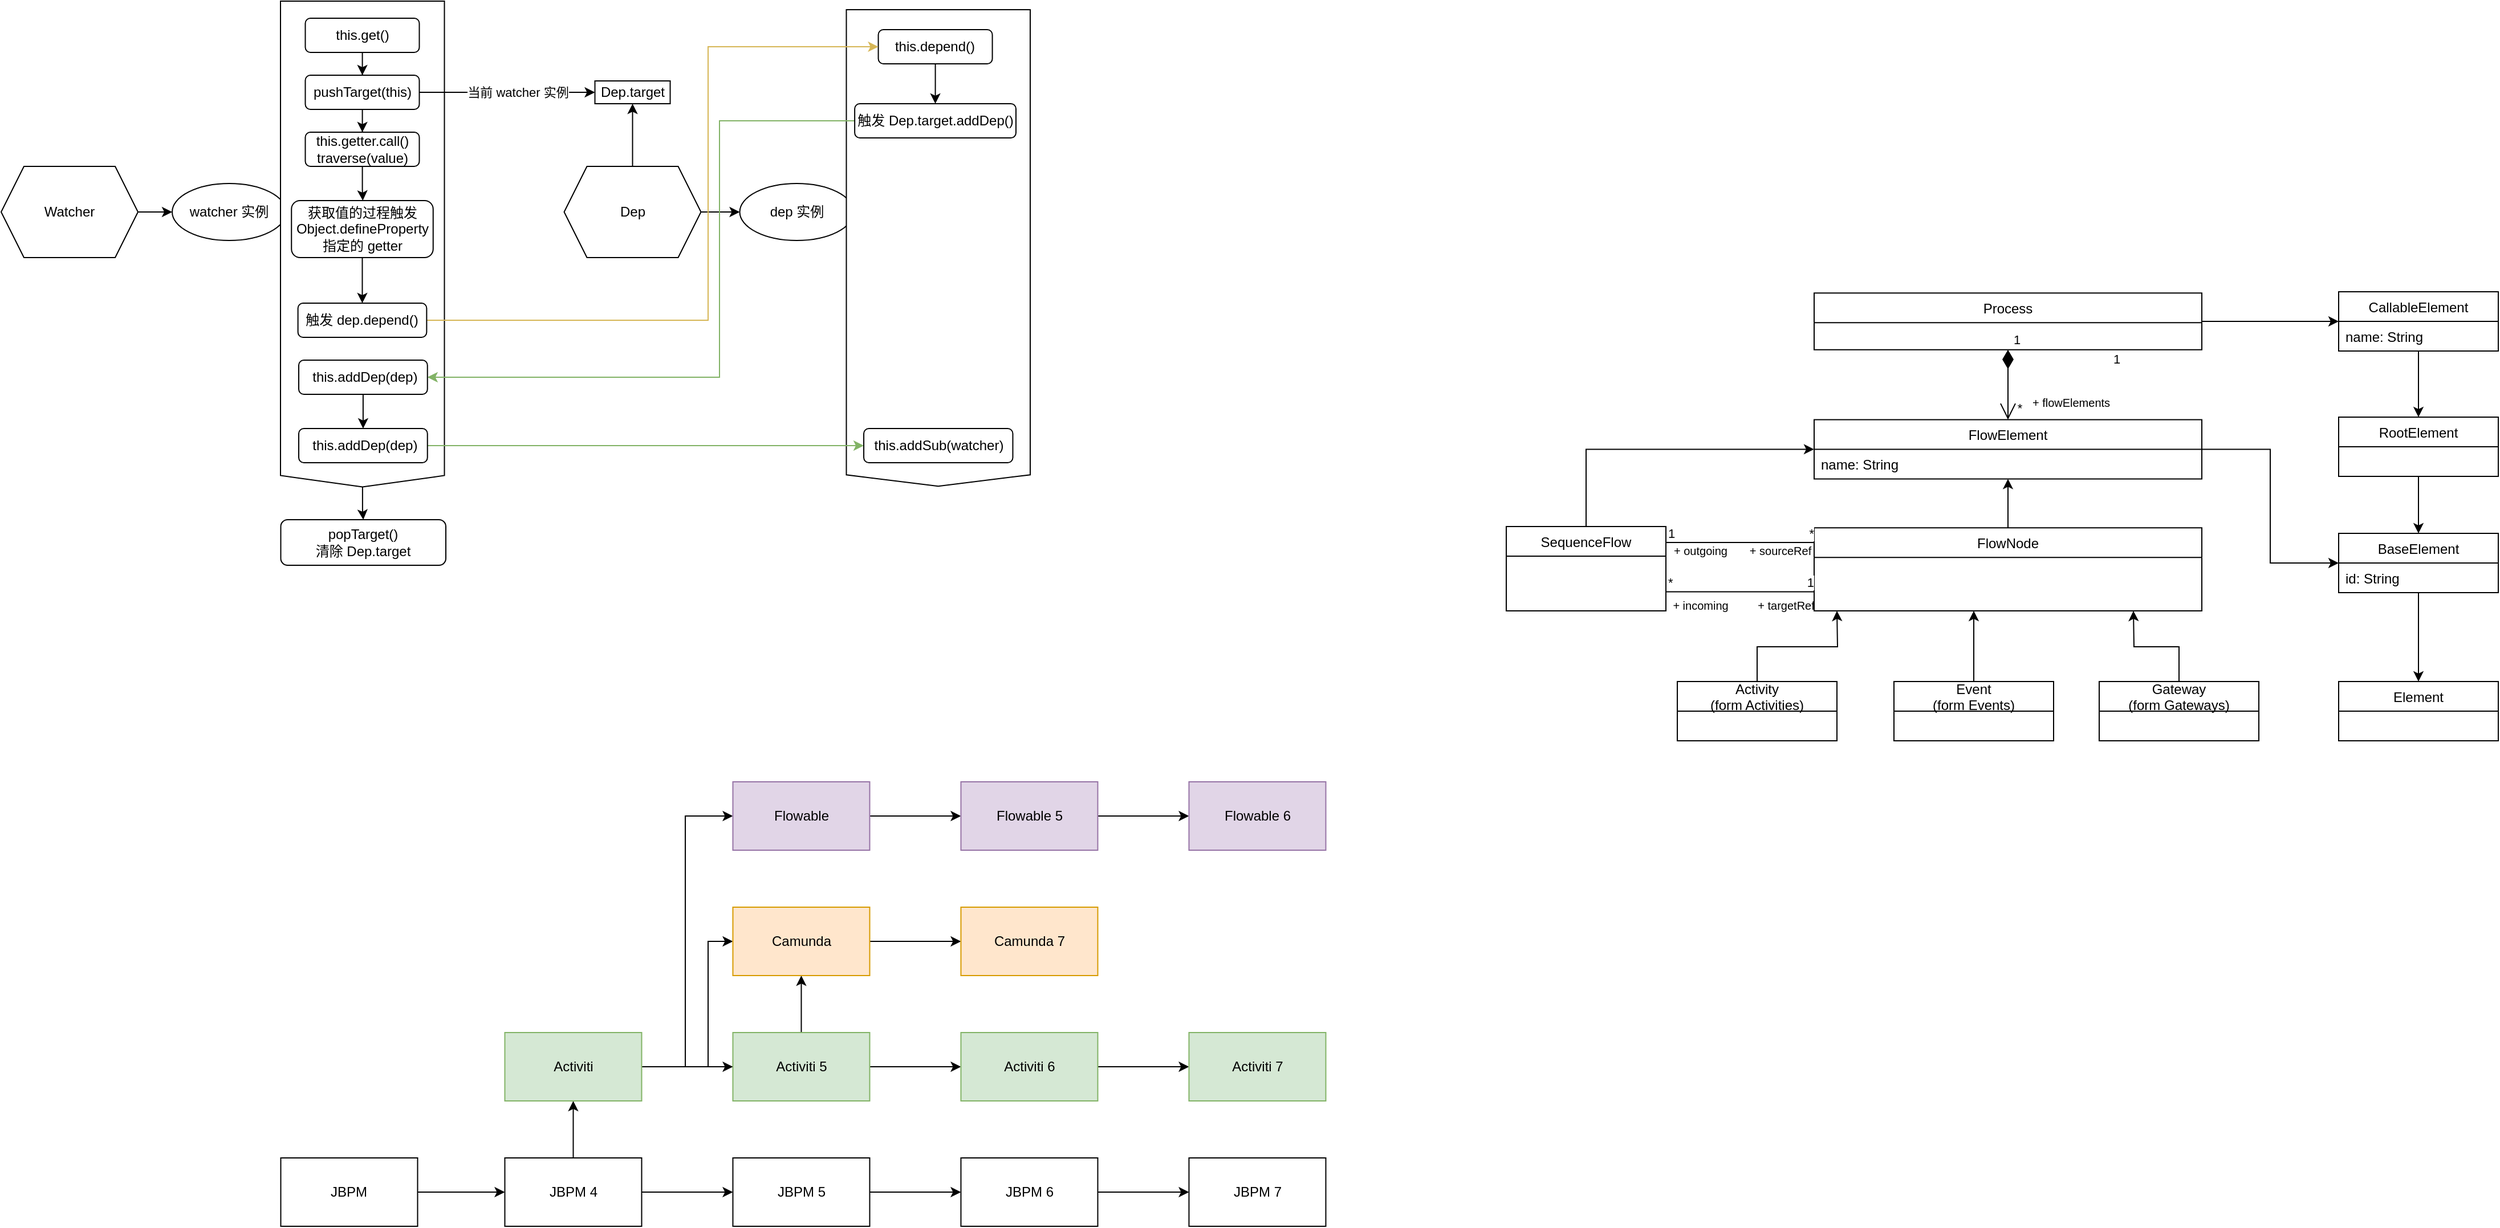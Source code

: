 <mxfile version="20.3.0" type="device"><diagram id="nkU4HvWsgm7yM7euT_I_" name="第 1 页"><mxGraphModel dx="2877" dy="1464" grid="1" gridSize="10" guides="1" tooltips="1" connect="1" arrows="1" fold="1" page="1" pageScale="1" pageWidth="827" pageHeight="1169" math="0" shadow="0"><root><mxCell id="0"/><mxCell id="1" parent="0"/><mxCell id="ViUH-D63AVinvvP4UFYI-10" style="edgeStyle=orthogonalEdgeStyle;rounded=0;orthogonalLoop=1;jettySize=auto;html=1;" parent="1" source="ViUH-D63AVinvvP4UFYI-1" target="ViUH-D63AVinvvP4UFYI-9" edge="1"><mxGeometry relative="1" as="geometry"/></mxCell><mxCell id="ViUH-D63AVinvvP4UFYI-1" value="Watcher" style="shape=hexagon;perimeter=hexagonPerimeter2;whiteSpace=wrap;html=1;fixedSize=1;" parent="1" vertex="1"><mxGeometry x="40" y="210" width="120" height="80" as="geometry"/></mxCell><mxCell id="ViUH-D63AVinvvP4UFYI-4" value="" style="edgeStyle=orthogonalEdgeStyle;rounded=0;orthogonalLoop=1;jettySize=auto;html=1;" parent="1" source="ViUH-D63AVinvvP4UFYI-2" target="ViUH-D63AVinvvP4UFYI-3" edge="1"><mxGeometry relative="1" as="geometry"/></mxCell><mxCell id="ViUH-D63AVinvvP4UFYI-6" value="" style="edgeStyle=orthogonalEdgeStyle;rounded=0;orthogonalLoop=1;jettySize=auto;html=1;" parent="1" source="ViUH-D63AVinvvP4UFYI-2" target="ViUH-D63AVinvvP4UFYI-5" edge="1"><mxGeometry relative="1" as="geometry"/></mxCell><mxCell id="ViUH-D63AVinvvP4UFYI-2" value="Dep" style="shape=hexagon;perimeter=hexagonPerimeter2;whiteSpace=wrap;html=1;fixedSize=1;" parent="1" vertex="1"><mxGeometry x="533.75" y="210" width="120" height="80" as="geometry"/></mxCell><mxCell id="ViUH-D63AVinvvP4UFYI-3" value="Dep.target" style="whiteSpace=wrap;html=1;" parent="1" vertex="1"><mxGeometry x="560.75" y="135" width="66" height="20" as="geometry"/></mxCell><mxCell id="ViUH-D63AVinvvP4UFYI-5" value="dep 实例" style="ellipse;whiteSpace=wrap;html=1;" parent="1" vertex="1"><mxGeometry x="687.75" y="225" width="100" height="50" as="geometry"/></mxCell><mxCell id="ViUH-D63AVinvvP4UFYI-9" value="watcher 实例" style="ellipse;whiteSpace=wrap;html=1;" parent="1" vertex="1"><mxGeometry x="190" y="225" width="100" height="50" as="geometry"/></mxCell><mxCell id="ViUH-D63AVinvvP4UFYI-46" style="edgeStyle=orthogonalEdgeStyle;rounded=0;orthogonalLoop=1;jettySize=auto;html=1;" parent="1" source="ViUH-D63AVinvvP4UFYI-14" target="ViUH-D63AVinvvP4UFYI-45" edge="1"><mxGeometry relative="1" as="geometry"/></mxCell><mxCell id="ViUH-D63AVinvvP4UFYI-14" value="" style="html=1;shadow=0;dashed=0;align=center;verticalAlign=middle;shape=mxgraph.arrows2.arrow;dy=0;dx=10;notch=0;rotation=90;" parent="1" vertex="1"><mxGeometry x="143.75" y="206.25" width="426.25" height="143.75" as="geometry"/></mxCell><mxCell id="ViUH-D63AVinvvP4UFYI-20" style="edgeStyle=orthogonalEdgeStyle;rounded=0;orthogonalLoop=1;jettySize=auto;html=1;" parent="1" source="ViUH-D63AVinvvP4UFYI-15" target="ViUH-D63AVinvvP4UFYI-17" edge="1"><mxGeometry relative="1" as="geometry"/></mxCell><mxCell id="ViUH-D63AVinvvP4UFYI-15" value="this.get()" style="rounded=1;whiteSpace=wrap;html=1;" parent="1" vertex="1"><mxGeometry x="306.75" y="80" width="100" height="30" as="geometry"/></mxCell><mxCell id="ViUH-D63AVinvvP4UFYI-18" style="edgeStyle=orthogonalEdgeStyle;rounded=0;orthogonalLoop=1;jettySize=auto;html=1;entryX=0;entryY=0.5;entryDx=0;entryDy=0;" parent="1" source="ViUH-D63AVinvvP4UFYI-17" target="ViUH-D63AVinvvP4UFYI-3" edge="1"><mxGeometry relative="1" as="geometry"/></mxCell><mxCell id="ViUH-D63AVinvvP4UFYI-19" value="当前 watcher 实例" style="edgeLabel;html=1;align=center;verticalAlign=middle;resizable=0;points=[];" parent="ViUH-D63AVinvvP4UFYI-18" vertex="1" connectable="0"><mxGeometry x="-0.123" y="1" relative="1" as="geometry"><mxPoint x="18" y="1" as="offset"/></mxGeometry></mxCell><mxCell id="ViUH-D63AVinvvP4UFYI-23" style="edgeStyle=orthogonalEdgeStyle;rounded=0;orthogonalLoop=1;jettySize=auto;html=1;" parent="1" source="ViUH-D63AVinvvP4UFYI-17" target="ViUH-D63AVinvvP4UFYI-22" edge="1"><mxGeometry relative="1" as="geometry"/></mxCell><mxCell id="ViUH-D63AVinvvP4UFYI-17" value="pushTarget(this)" style="rounded=1;whiteSpace=wrap;html=1;" parent="1" vertex="1"><mxGeometry x="306.75" y="130" width="100" height="30" as="geometry"/></mxCell><mxCell id="ViUH-D63AVinvvP4UFYI-27" style="edgeStyle=orthogonalEdgeStyle;rounded=0;orthogonalLoop=1;jettySize=auto;html=1;" parent="1" source="ViUH-D63AVinvvP4UFYI-22" edge="1"><mxGeometry relative="1" as="geometry"><mxPoint x="357.167" y="240" as="targetPoint"/></mxGeometry></mxCell><mxCell id="ViUH-D63AVinvvP4UFYI-22" value="this.getter.call()&lt;br&gt;traverse(value)" style="rounded=1;whiteSpace=wrap;html=1;" parent="1" vertex="1"><mxGeometry x="306.75" y="180" width="100" height="30" as="geometry"/></mxCell><mxCell id="ViUH-D63AVinvvP4UFYI-32" style="edgeStyle=orthogonalEdgeStyle;rounded=0;orthogonalLoop=1;jettySize=auto;html=1;" parent="1" source="ViUH-D63AVinvvP4UFYI-24" target="ViUH-D63AVinvvP4UFYI-28" edge="1"><mxGeometry relative="1" as="geometry"/></mxCell><mxCell id="ViUH-D63AVinvvP4UFYI-24" value="获取值的过程触发&lt;br&gt;Object.defineProperty&lt;br&gt;指定的 getter" style="rounded=1;whiteSpace=wrap;html=1;" parent="1" vertex="1"><mxGeometry x="294.62" y="240" width="124.25" height="50" as="geometry"/></mxCell><mxCell id="ViUH-D63AVinvvP4UFYI-25" value="&lt;span style=&quot;color: rgba(0, 0, 0, 0); font-family: monospace; font-size: 0px; text-align: start; background-color: rgb(248, 249, 250);&quot;&gt;%3CmxGraphModel%3E%3Croot%3E%3CmxCell%20id%3D%220%22%2F%3E%3CmxCell%20id%3D%221%22%20parent%3D%220%22%2F%3E%3CmxCell%20id%3D%222%22%20value%3D%22this.get()%22%20style%3D%22rounded%3D1%3BwhiteSpace%3Dwrap%3Bhtml%3D1%3B%22%20vertex%3D%221%22%20parent%3D%221%22%3E%3CmxGeometry%20x%3D%22298.75%22%20y%3D%2280%22%20width%3D%22100%22%20height%3D%2230%22%20as%3D%22geometry%22%2F%3E%3C%2FmxCell%3E%3C%2Froot%3E%3C%2FmxGraphModel%3E&lt;/span&gt;" style="html=1;shadow=0;dashed=0;align=center;verticalAlign=middle;shape=mxgraph.arrows2.arrow;dy=0;dx=10;notch=0;rotation=90;" parent="1" vertex="1"><mxGeometry x="652.82" y="200.94" width="418.12" height="161.25" as="geometry"/></mxCell><mxCell id="ViUH-D63AVinvvP4UFYI-37" style="edgeStyle=orthogonalEdgeStyle;rounded=0;orthogonalLoop=1;jettySize=auto;html=1;entryX=0.5;entryY=0;entryDx=0;entryDy=0;" parent="1" source="ViUH-D63AVinvvP4UFYI-26" target="ViUH-D63AVinvvP4UFYI-36" edge="1"><mxGeometry relative="1" as="geometry"/></mxCell><mxCell id="ViUH-D63AVinvvP4UFYI-26" value="this.depend()" style="rounded=1;whiteSpace=wrap;html=1;" parent="1" vertex="1"><mxGeometry x="809.29" y="90" width="100" height="30" as="geometry"/></mxCell><mxCell id="ViUH-D63AVinvvP4UFYI-33" style="edgeStyle=orthogonalEdgeStyle;rounded=0;orthogonalLoop=1;jettySize=auto;html=1;entryX=0;entryY=0.5;entryDx=0;entryDy=0;fillColor=#fff2cc;strokeColor=#d6b656;" parent="1" source="ViUH-D63AVinvvP4UFYI-28" target="ViUH-D63AVinvvP4UFYI-26" edge="1"><mxGeometry relative="1" as="geometry"><Array as="points"><mxPoint x="660" y="345"/><mxPoint x="660" y="105"/></Array></mxGeometry></mxCell><mxCell id="ViUH-D63AVinvvP4UFYI-28" value="触发 dep.depend()" style="rounded=1;whiteSpace=wrap;html=1;" parent="1" vertex="1"><mxGeometry x="300.31" y="330" width="112.87" height="30" as="geometry"/></mxCell><mxCell id="ViUH-D63AVinvvP4UFYI-39" style="edgeStyle=orthogonalEdgeStyle;rounded=0;orthogonalLoop=1;jettySize=auto;html=1;entryX=1;entryY=0.5;entryDx=0;entryDy=0;fillColor=#d5e8d4;strokeColor=#82b366;" parent="1" source="ViUH-D63AVinvvP4UFYI-36" target="ViUH-D63AVinvvP4UFYI-38" edge="1"><mxGeometry relative="1" as="geometry"><Array as="points"><mxPoint x="670" y="170"/><mxPoint x="670" y="395"/></Array></mxGeometry></mxCell><mxCell id="ViUH-D63AVinvvP4UFYI-36" value="触发 Dep.target.addDep()" style="rounded=1;whiteSpace=wrap;html=1;" parent="1" vertex="1"><mxGeometry x="788.57" y="155" width="141.43" height="30" as="geometry"/></mxCell><mxCell id="ViUH-D63AVinvvP4UFYI-41" style="edgeStyle=orthogonalEdgeStyle;rounded=0;orthogonalLoop=1;jettySize=auto;html=1;" parent="1" source="ViUH-D63AVinvvP4UFYI-38" target="ViUH-D63AVinvvP4UFYI-40" edge="1"><mxGeometry relative="1" as="geometry"/></mxCell><mxCell id="ViUH-D63AVinvvP4UFYI-38" value="&amp;nbsp;this.addDep(dep)" style="rounded=1;whiteSpace=wrap;html=1;" parent="1" vertex="1"><mxGeometry x="301" y="380" width="112.87" height="30" as="geometry"/></mxCell><mxCell id="ViUH-D63AVinvvP4UFYI-44" style="edgeStyle=orthogonalEdgeStyle;rounded=0;orthogonalLoop=1;jettySize=auto;html=1;entryX=0;entryY=0.5;entryDx=0;entryDy=0;fillColor=#d5e8d4;strokeColor=#82b366;" parent="1" source="ViUH-D63AVinvvP4UFYI-40" target="ViUH-D63AVinvvP4UFYI-42" edge="1"><mxGeometry relative="1" as="geometry"/></mxCell><mxCell id="ViUH-D63AVinvvP4UFYI-40" value="&amp;nbsp;this.addDep(dep)" style="rounded=1;whiteSpace=wrap;html=1;" parent="1" vertex="1"><mxGeometry x="301" y="440" width="112.87" height="30" as="geometry"/></mxCell><mxCell id="ViUH-D63AVinvvP4UFYI-42" value="this.addSub(watcher)" style="rounded=1;whiteSpace=wrap;html=1;" parent="1" vertex="1"><mxGeometry x="796.53" y="440" width="130.71" height="30" as="geometry"/></mxCell><mxCell id="ViUH-D63AVinvvP4UFYI-45" value="popTarget() &lt;br&gt;清除 Dep.target" style="rounded=1;whiteSpace=wrap;html=1;" parent="1" vertex="1"><mxGeometry x="285.24" y="520" width="144.76" height="40" as="geometry"/></mxCell><mxCell id="TdgZtqIqJup7-v_Zarav-27" style="edgeStyle=orthogonalEdgeStyle;rounded=0;orthogonalLoop=1;jettySize=auto;html=1;" parent="1" source="TdgZtqIqJup7-v_Zarav-1" target="TdgZtqIqJup7-v_Zarav-9" edge="1"><mxGeometry relative="1" as="geometry"/></mxCell><mxCell id="TdgZtqIqJup7-v_Zarav-1" value="Process" style="swimlane;fontStyle=0;childLayout=stackLayout;horizontal=1;startSize=26;fillColor=none;horizontalStack=0;resizeParent=1;resizeParentMax=0;resizeLast=0;collapsible=1;marginBottom=0;" parent="1" vertex="1"><mxGeometry x="1630" y="321.1" width="340" height="49.81" as="geometry"/></mxCell><mxCell id="TdgZtqIqJup7-v_Zarav-25" style="edgeStyle=orthogonalEdgeStyle;rounded=0;orthogonalLoop=1;jettySize=auto;html=1;" parent="1" source="TdgZtqIqJup7-v_Zarav-9" target="TdgZtqIqJup7-v_Zarav-13" edge="1"><mxGeometry relative="1" as="geometry"/></mxCell><mxCell id="TdgZtqIqJup7-v_Zarav-9" value="CallableElement" style="swimlane;fontStyle=0;childLayout=stackLayout;horizontal=1;startSize=26;fillColor=none;horizontalStack=0;resizeParent=1;resizeParentMax=0;resizeLast=0;collapsible=1;marginBottom=0;" parent="1" vertex="1"><mxGeometry x="2090" y="320" width="140" height="52" as="geometry"/></mxCell><mxCell id="TdgZtqIqJup7-v_Zarav-10" value="name: String" style="text;strokeColor=none;fillColor=none;align=left;verticalAlign=top;spacingLeft=4;spacingRight=4;overflow=hidden;rotatable=0;points=[[0,0.5],[1,0.5]];portConstraint=eastwest;" parent="TdgZtqIqJup7-v_Zarav-9" vertex="1"><mxGeometry y="26" width="140" height="26" as="geometry"/></mxCell><mxCell id="TdgZtqIqJup7-v_Zarav-24" style="edgeStyle=orthogonalEdgeStyle;rounded=0;orthogonalLoop=1;jettySize=auto;html=1;" parent="1" source="TdgZtqIqJup7-v_Zarav-13" target="TdgZtqIqJup7-v_Zarav-15" edge="1"><mxGeometry relative="1" as="geometry"/></mxCell><mxCell id="TdgZtqIqJup7-v_Zarav-13" value="RootElement" style="swimlane;fontStyle=0;childLayout=stackLayout;horizontal=1;startSize=26;fillColor=none;horizontalStack=0;resizeParent=1;resizeParentMax=0;resizeLast=0;collapsible=1;marginBottom=0;" parent="1" vertex="1"><mxGeometry x="2090" y="430" width="140" height="52" as="geometry"/></mxCell><mxCell id="TdgZtqIqJup7-v_Zarav-75" style="edgeStyle=orthogonalEdgeStyle;rounded=0;orthogonalLoop=1;jettySize=auto;html=1;fontSize=10;" parent="1" source="TdgZtqIqJup7-v_Zarav-15" target="TdgZtqIqJup7-v_Zarav-73" edge="1"><mxGeometry relative="1" as="geometry"/></mxCell><mxCell id="TdgZtqIqJup7-v_Zarav-15" value="BaseElement" style="swimlane;fontStyle=0;childLayout=stackLayout;horizontal=1;startSize=26;fillColor=none;horizontalStack=0;resizeParent=1;resizeParentMax=0;resizeLast=0;collapsible=1;marginBottom=0;" parent="1" vertex="1"><mxGeometry x="2090" y="532" width="140" height="52" as="geometry"/></mxCell><mxCell id="TdgZtqIqJup7-v_Zarav-16" value="id: String" style="text;strokeColor=none;fillColor=none;align=left;verticalAlign=top;spacingLeft=4;spacingRight=4;overflow=hidden;rotatable=0;points=[[0,0.5],[1,0.5]];portConstraint=eastwest;" parent="TdgZtqIqJup7-v_Zarav-15" vertex="1"><mxGeometry y="26" width="140" height="26" as="geometry"/></mxCell><mxCell id="TdgZtqIqJup7-v_Zarav-45" style="edgeStyle=orthogonalEdgeStyle;rounded=0;orthogonalLoop=1;jettySize=auto;html=1;entryX=0;entryY=0.5;entryDx=0;entryDy=0;" parent="1" source="TdgZtqIqJup7-v_Zarav-28" target="TdgZtqIqJup7-v_Zarav-15" edge="1"><mxGeometry relative="1" as="geometry"/></mxCell><mxCell id="TdgZtqIqJup7-v_Zarav-28" value="FlowElement" style="swimlane;fontStyle=0;childLayout=stackLayout;horizontal=1;startSize=26;fillColor=none;horizontalStack=0;resizeParent=1;resizeParentMax=0;resizeLast=0;collapsible=1;marginBottom=0;" parent="1" vertex="1"><mxGeometry x="1630" y="432.19" width="340" height="52" as="geometry"/></mxCell><mxCell id="TdgZtqIqJup7-v_Zarav-38" value="name: String" style="text;strokeColor=none;fillColor=none;align=left;verticalAlign=top;spacingLeft=4;spacingRight=4;overflow=hidden;rotatable=0;points=[[0,0.5],[1,0.5]];portConstraint=eastwest;" parent="TdgZtqIqJup7-v_Zarav-28" vertex="1"><mxGeometry y="26" width="340" height="26" as="geometry"/></mxCell><mxCell id="TdgZtqIqJup7-v_Zarav-39" style="edgeStyle=orthogonalEdgeStyle;rounded=0;orthogonalLoop=1;jettySize=auto;html=1;" parent="1" source="TdgZtqIqJup7-v_Zarav-29" edge="1"><mxGeometry relative="1" as="geometry"><mxPoint x="1770" y="600" as="targetPoint"/></mxGeometry></mxCell><mxCell id="TdgZtqIqJup7-v_Zarav-29" value="Event&#10;(form Events)" style="swimlane;fontStyle=0;childLayout=stackLayout;horizontal=1;startSize=26;fillColor=none;horizontalStack=0;resizeParent=1;resizeParentMax=0;resizeLast=0;collapsible=1;marginBottom=0;" parent="1" vertex="1"><mxGeometry x="1700" y="662" width="140" height="52" as="geometry"/></mxCell><mxCell id="TdgZtqIqJup7-v_Zarav-41" style="edgeStyle=orthogonalEdgeStyle;rounded=0;orthogonalLoop=1;jettySize=auto;html=1;" parent="1" source="TdgZtqIqJup7-v_Zarav-31" edge="1"><mxGeometry relative="1" as="geometry"><mxPoint x="1910" y="600" as="targetPoint"/></mxGeometry></mxCell><mxCell id="TdgZtqIqJup7-v_Zarav-31" value="Gateway&#10;(form Gateways)" style="swimlane;fontStyle=0;childLayout=stackLayout;horizontal=1;startSize=26;fillColor=none;horizontalStack=0;resizeParent=1;resizeParentMax=0;resizeLast=0;collapsible=1;marginBottom=0;" parent="1" vertex="1"><mxGeometry x="1880" y="662" width="140" height="52" as="geometry"/></mxCell><mxCell id="TdgZtqIqJup7-v_Zarav-40" style="edgeStyle=orthogonalEdgeStyle;rounded=0;orthogonalLoop=1;jettySize=auto;html=1;" parent="1" source="TdgZtqIqJup7-v_Zarav-33" edge="1"><mxGeometry relative="1" as="geometry"><mxPoint x="1650" y="600" as="targetPoint"/></mxGeometry></mxCell><mxCell id="TdgZtqIqJup7-v_Zarav-33" value="Activity&#10;(form Activities)" style="swimlane;fontStyle=0;childLayout=stackLayout;horizontal=1;startSize=26;fillColor=none;horizontalStack=0;resizeParent=1;resizeParentMax=0;resizeLast=0;collapsible=1;marginBottom=0;" parent="1" vertex="1"><mxGeometry x="1510" y="662" width="140" height="52" as="geometry"/></mxCell><mxCell id="TdgZtqIqJup7-v_Zarav-44" style="edgeStyle=orthogonalEdgeStyle;rounded=0;orthogonalLoop=1;jettySize=auto;html=1;" parent="1" source="TdgZtqIqJup7-v_Zarav-35" target="TdgZtqIqJup7-v_Zarav-28" edge="1"><mxGeometry relative="1" as="geometry"/></mxCell><mxCell id="TdgZtqIqJup7-v_Zarav-35" value="FlowNode" style="swimlane;fontStyle=0;childLayout=stackLayout;horizontal=1;startSize=26;fillColor=none;horizontalStack=0;resizeParent=1;resizeParentMax=0;resizeLast=0;collapsible=1;marginBottom=0;" parent="1" vertex="1"><mxGeometry x="1630" y="527.09" width="340" height="72.91" as="geometry"/></mxCell><mxCell id="TdgZtqIqJup7-v_Zarav-42" style="edgeStyle=orthogonalEdgeStyle;rounded=0;orthogonalLoop=1;jettySize=auto;html=1;entryX=0;entryY=0.5;entryDx=0;entryDy=0;exitX=0.5;exitY=0;exitDx=0;exitDy=0;" parent="1" source="TdgZtqIqJup7-v_Zarav-36" target="TdgZtqIqJup7-v_Zarav-28" edge="1"><mxGeometry relative="1" as="geometry"/></mxCell><mxCell id="TdgZtqIqJup7-v_Zarav-36" value="SequenceFlow" style="swimlane;fontStyle=0;childLayout=stackLayout;horizontal=1;startSize=26;fillColor=none;horizontalStack=0;resizeParent=1;resizeParentMax=0;resizeLast=0;collapsible=1;marginBottom=0;" parent="1" vertex="1"><mxGeometry x="1360" y="525.99" width="140" height="74.01" as="geometry"/></mxCell><mxCell id="TdgZtqIqJup7-v_Zarav-56" value="" style="endArrow=none;html=1;edgeStyle=orthogonalEdgeStyle;rounded=0;" parent="TdgZtqIqJup7-v_Zarav-36" edge="1"><mxGeometry relative="1" as="geometry"><mxPoint x="140" y="14.01" as="sourcePoint"/><mxPoint x="270" y="14.01" as="targetPoint"/></mxGeometry></mxCell><mxCell id="TdgZtqIqJup7-v_Zarav-57" value="1" style="edgeLabel;resizable=0;html=1;align=left;verticalAlign=bottom;" parent="TdgZtqIqJup7-v_Zarav-56" connectable="0" vertex="1"><mxGeometry x="-1" relative="1" as="geometry"/></mxCell><mxCell id="TdgZtqIqJup7-v_Zarav-58" value="*" style="edgeLabel;resizable=0;html=1;align=right;verticalAlign=bottom;" parent="TdgZtqIqJup7-v_Zarav-56" connectable="0" vertex="1"><mxGeometry x="1" relative="1" as="geometry"/></mxCell><mxCell id="TdgZtqIqJup7-v_Zarav-46" value="1" style="endArrow=open;html=1;endSize=12;startArrow=diamondThin;startSize=14;startFill=1;edgeStyle=orthogonalEdgeStyle;align=left;verticalAlign=bottom;rounded=0;exitX=0.5;exitY=1;exitDx=0;exitDy=0;entryX=0.5;entryY=0;entryDx=0;entryDy=0;" parent="1" source="TdgZtqIqJup7-v_Zarav-1" target="TdgZtqIqJup7-v_Zarav-28" edge="1"><mxGeometry x="-1" y="3" relative="1" as="geometry"><mxPoint x="1790" y="212" as="sourcePoint"/><mxPoint x="1950" y="212" as="targetPoint"/></mxGeometry></mxCell><mxCell id="TdgZtqIqJup7-v_Zarav-47" value="*" style="edgeLabel;html=1;align=center;verticalAlign=middle;resizable=0;points=[];" parent="TdgZtqIqJup7-v_Zarav-46" vertex="1" connectable="0"><mxGeometry x="0.628" y="4" relative="1" as="geometry"><mxPoint x="6" y="1" as="offset"/></mxGeometry></mxCell><mxCell id="TdgZtqIqJup7-v_Zarav-48" value="1" style="edgeLabel;html=1;align=center;verticalAlign=middle;resizable=0;points=[];" parent="TdgZtqIqJup7-v_Zarav-46" vertex="1" connectable="0"><mxGeometry x="-0.634" y="3" relative="1" as="geometry"><mxPoint x="92" y="-3" as="offset"/></mxGeometry></mxCell><mxCell id="TdgZtqIqJup7-v_Zarav-49" value="&lt;font style=&quot;font-size: 10px;&quot;&gt;+ flowElements&lt;/font&gt;" style="text;html=1;align=center;verticalAlign=middle;resizable=0;points=[];autosize=1;strokeColor=none;fillColor=none;" parent="1" vertex="1"><mxGeometry x="1810" y="402.19" width="90" height="30" as="geometry"/></mxCell><mxCell id="TdgZtqIqJup7-v_Zarav-62" value="" style="endArrow=none;html=1;edgeStyle=orthogonalEdgeStyle;rounded=0;" parent="1" edge="1"><mxGeometry relative="1" as="geometry"><mxPoint x="1500" y="583.31" as="sourcePoint"/><mxPoint x="1630" y="583.31" as="targetPoint"/></mxGeometry></mxCell><mxCell id="TdgZtqIqJup7-v_Zarav-63" value="*" style="edgeLabel;resizable=0;html=1;align=left;verticalAlign=bottom;" parent="TdgZtqIqJup7-v_Zarav-62" connectable="0" vertex="1"><mxGeometry x="-1" relative="1" as="geometry"/></mxCell><mxCell id="TdgZtqIqJup7-v_Zarav-64" value="1" style="edgeLabel;resizable=0;html=1;align=right;verticalAlign=bottom;" parent="TdgZtqIqJup7-v_Zarav-62" connectable="0" vertex="1"><mxGeometry x="1" relative="1" as="geometry"/></mxCell><mxCell id="TdgZtqIqJup7-v_Zarav-67" value="&lt;font style=&quot;font-size: 10px;&quot;&gt;+ sourceRef&lt;/font&gt;" style="text;html=1;align=center;verticalAlign=middle;resizable=0;points=[];autosize=1;strokeColor=none;fillColor=none;" parent="1" vertex="1"><mxGeometry x="1560" y="532" width="80" height="30" as="geometry"/></mxCell><mxCell id="TdgZtqIqJup7-v_Zarav-68" value="&lt;font style=&quot;font-size: 10px;&quot;&gt;+ targetRef&lt;/font&gt;" style="text;html=1;align=center;verticalAlign=middle;resizable=0;points=[];autosize=1;strokeColor=none;fillColor=none;" parent="1" vertex="1"><mxGeometry x="1570" y="580" width="70" height="30" as="geometry"/></mxCell><mxCell id="TdgZtqIqJup7-v_Zarav-70" value="&lt;font style=&quot;font-size: 10px;&quot;&gt;+ outgoing&lt;/font&gt;" style="text;html=1;align=center;verticalAlign=middle;resizable=0;points=[];autosize=1;strokeColor=none;fillColor=none;" parent="1" vertex="1"><mxGeometry x="1495" y="532" width="70" height="30" as="geometry"/></mxCell><mxCell id="TdgZtqIqJup7-v_Zarav-71" value="&lt;font style=&quot;font-size: 10px;&quot;&gt;+ incoming&lt;/font&gt;" style="text;html=1;align=center;verticalAlign=middle;resizable=0;points=[];autosize=1;strokeColor=none;fillColor=none;" parent="1" vertex="1"><mxGeometry x="1495" y="580" width="70" height="30" as="geometry"/></mxCell><mxCell id="TdgZtqIqJup7-v_Zarav-73" value="Element" style="swimlane;fontStyle=0;childLayout=stackLayout;horizontal=1;startSize=26;fillColor=none;horizontalStack=0;resizeParent=1;resizeParentMax=0;resizeLast=0;collapsible=1;marginBottom=0;" parent="1" vertex="1"><mxGeometry x="2090" y="662" width="140" height="52" as="geometry"/></mxCell><mxCell id="eJ7M7AbGdeO5-f7H37YB-3" value="" style="edgeStyle=orthogonalEdgeStyle;rounded=0;orthogonalLoop=1;jettySize=auto;html=1;" parent="1" source="eJ7M7AbGdeO5-f7H37YB-1" target="eJ7M7AbGdeO5-f7H37YB-2" edge="1"><mxGeometry relative="1" as="geometry"/></mxCell><mxCell id="eJ7M7AbGdeO5-f7H37YB-11" value="" style="edgeStyle=orthogonalEdgeStyle;rounded=0;orthogonalLoop=1;jettySize=auto;html=1;" parent="1" source="eJ7M7AbGdeO5-f7H37YB-1" target="eJ7M7AbGdeO5-f7H37YB-10" edge="1"><mxGeometry relative="1" as="geometry"/></mxCell><mxCell id="eJ7M7AbGdeO5-f7H37YB-1" value="JBPM 4" style="rounded=0;whiteSpace=wrap;html=1;" parent="1" vertex="1"><mxGeometry x="481.74" y="1080" width="120" height="60" as="geometry"/></mxCell><mxCell id="eJ7M7AbGdeO5-f7H37YB-5" value="" style="edgeStyle=orthogonalEdgeStyle;rounded=0;orthogonalLoop=1;jettySize=auto;html=1;" parent="1" source="eJ7M7AbGdeO5-f7H37YB-2" target="eJ7M7AbGdeO5-f7H37YB-4" edge="1"><mxGeometry relative="1" as="geometry"/></mxCell><mxCell id="eJ7M7AbGdeO5-f7H37YB-2" value="JBPM 5" style="rounded=0;whiteSpace=wrap;html=1;" parent="1" vertex="1"><mxGeometry x="681.74" y="1080" width="120" height="60" as="geometry"/></mxCell><mxCell id="eJ7M7AbGdeO5-f7H37YB-7" value="" style="edgeStyle=orthogonalEdgeStyle;rounded=0;orthogonalLoop=1;jettySize=auto;html=1;" parent="1" source="eJ7M7AbGdeO5-f7H37YB-4" target="eJ7M7AbGdeO5-f7H37YB-6" edge="1"><mxGeometry relative="1" as="geometry"/></mxCell><mxCell id="eJ7M7AbGdeO5-f7H37YB-4" value="JBPM 6" style="rounded=0;whiteSpace=wrap;html=1;" parent="1" vertex="1"><mxGeometry x="881.74" y="1080" width="120" height="60" as="geometry"/></mxCell><mxCell id="eJ7M7AbGdeO5-f7H37YB-6" value="JBPM 7" style="rounded=0;whiteSpace=wrap;html=1;" parent="1" vertex="1"><mxGeometry x="1081.74" y="1080" width="120" height="60" as="geometry"/></mxCell><mxCell id="eJ7M7AbGdeO5-f7H37YB-9" style="edgeStyle=orthogonalEdgeStyle;rounded=0;orthogonalLoop=1;jettySize=auto;html=1;" parent="1" source="eJ7M7AbGdeO5-f7H37YB-8" target="eJ7M7AbGdeO5-f7H37YB-1" edge="1"><mxGeometry relative="1" as="geometry"/></mxCell><mxCell id="eJ7M7AbGdeO5-f7H37YB-8" value="JBPM" style="rounded=0;whiteSpace=wrap;html=1;" parent="1" vertex="1"><mxGeometry x="285.24" y="1080" width="120" height="60" as="geometry"/></mxCell><mxCell id="eJ7M7AbGdeO5-f7H37YB-13" value="" style="edgeStyle=orthogonalEdgeStyle;rounded=0;orthogonalLoop=1;jettySize=auto;html=1;" parent="1" source="eJ7M7AbGdeO5-f7H37YB-10" target="eJ7M7AbGdeO5-f7H37YB-12" edge="1"><mxGeometry relative="1" as="geometry"/></mxCell><mxCell id="eJ7M7AbGdeO5-f7H37YB-10" value="Activiti" style="rounded=0;whiteSpace=wrap;html=1;fillColor=#d5e8d4;strokeColor=#82b366;" parent="1" vertex="1"><mxGeometry x="481.74" y="970" width="120" height="60" as="geometry"/></mxCell><mxCell id="eJ7M7AbGdeO5-f7H37YB-15" value="" style="edgeStyle=orthogonalEdgeStyle;rounded=0;orthogonalLoop=1;jettySize=auto;html=1;" parent="1" source="eJ7M7AbGdeO5-f7H37YB-12" target="eJ7M7AbGdeO5-f7H37YB-14" edge="1"><mxGeometry relative="1" as="geometry"/></mxCell><mxCell id="eJ7M7AbGdeO5-f7H37YB-22" style="edgeStyle=orthogonalEdgeStyle;rounded=0;orthogonalLoop=1;jettySize=auto;html=1;" parent="1" source="eJ7M7AbGdeO5-f7H37YB-12" target="eJ7M7AbGdeO5-f7H37YB-18" edge="1"><mxGeometry relative="1" as="geometry"/></mxCell><mxCell id="eJ7M7AbGdeO5-f7H37YB-23" value="" style="edgeStyle=orthogonalEdgeStyle;rounded=0;orthogonalLoop=1;jettySize=auto;html=1;" parent="1" source="eJ7M7AbGdeO5-f7H37YB-12" target="eJ7M7AbGdeO5-f7H37YB-18" edge="1"><mxGeometry relative="1" as="geometry"><Array as="points"><mxPoint x="660" y="1000"/><mxPoint x="660" y="890"/></Array></mxGeometry></mxCell><mxCell id="eJ7M7AbGdeO5-f7H37YB-24" style="edgeStyle=orthogonalEdgeStyle;rounded=0;orthogonalLoop=1;jettySize=auto;html=1;" parent="1" source="eJ7M7AbGdeO5-f7H37YB-12" target="eJ7M7AbGdeO5-f7H37YB-21" edge="1"><mxGeometry relative="1" as="geometry"><Array as="points"><mxPoint x="640" y="1000"/><mxPoint x="640" y="780"/></Array></mxGeometry></mxCell><mxCell id="eJ7M7AbGdeO5-f7H37YB-12" value="Activiti 5" style="rounded=0;whiteSpace=wrap;html=1;fillColor=#d5e8d4;strokeColor=#82b366;" parent="1" vertex="1"><mxGeometry x="681.74" y="970" width="120" height="60" as="geometry"/></mxCell><mxCell id="eJ7M7AbGdeO5-f7H37YB-17" value="" style="edgeStyle=orthogonalEdgeStyle;rounded=0;orthogonalLoop=1;jettySize=auto;html=1;" parent="1" source="eJ7M7AbGdeO5-f7H37YB-14" target="eJ7M7AbGdeO5-f7H37YB-16" edge="1"><mxGeometry relative="1" as="geometry"/></mxCell><mxCell id="eJ7M7AbGdeO5-f7H37YB-14" value="Activiti 6" style="rounded=0;whiteSpace=wrap;html=1;fillColor=#d5e8d4;strokeColor=#82b366;" parent="1" vertex="1"><mxGeometry x="881.74" y="970" width="120" height="60" as="geometry"/></mxCell><mxCell id="eJ7M7AbGdeO5-f7H37YB-16" value="Activiti 7" style="rounded=0;whiteSpace=wrap;html=1;fillColor=#d5e8d4;strokeColor=#82b366;" parent="1" vertex="1"><mxGeometry x="1081.74" y="970" width="120" height="60" as="geometry"/></mxCell><mxCell id="eJ7M7AbGdeO5-f7H37YB-26" value="" style="edgeStyle=orthogonalEdgeStyle;rounded=0;orthogonalLoop=1;jettySize=auto;html=1;" parent="1" source="eJ7M7AbGdeO5-f7H37YB-18" target="eJ7M7AbGdeO5-f7H37YB-25" edge="1"><mxGeometry relative="1" as="geometry"/></mxCell><mxCell id="eJ7M7AbGdeO5-f7H37YB-18" value="Camunda" style="rounded=0;whiteSpace=wrap;html=1;fillColor=#ffe6cc;strokeColor=#d79b00;" parent="1" vertex="1"><mxGeometry x="681.74" y="860" width="120" height="60" as="geometry"/></mxCell><mxCell id="eJ7M7AbGdeO5-f7H37YB-28" value="" style="edgeStyle=orthogonalEdgeStyle;rounded=0;orthogonalLoop=1;jettySize=auto;html=1;" parent="1" source="eJ7M7AbGdeO5-f7H37YB-21" target="eJ7M7AbGdeO5-f7H37YB-27" edge="1"><mxGeometry relative="1" as="geometry"/></mxCell><mxCell id="eJ7M7AbGdeO5-f7H37YB-21" value="Flowable" style="rounded=0;whiteSpace=wrap;html=1;fillColor=#e1d5e7;strokeColor=#9673a6;" parent="1" vertex="1"><mxGeometry x="681.74" y="750" width="120" height="60" as="geometry"/></mxCell><mxCell id="eJ7M7AbGdeO5-f7H37YB-25" value="Camunda 7" style="rounded=0;whiteSpace=wrap;html=1;fillColor=#ffe6cc;strokeColor=#d79b00;" parent="1" vertex="1"><mxGeometry x="881.74" y="860" width="120" height="60" as="geometry"/></mxCell><mxCell id="eJ7M7AbGdeO5-f7H37YB-30" value="" style="edgeStyle=orthogonalEdgeStyle;rounded=0;orthogonalLoop=1;jettySize=auto;html=1;" parent="1" source="eJ7M7AbGdeO5-f7H37YB-27" target="eJ7M7AbGdeO5-f7H37YB-29" edge="1"><mxGeometry relative="1" as="geometry"/></mxCell><mxCell id="eJ7M7AbGdeO5-f7H37YB-27" value="Flowable 5" style="rounded=0;whiteSpace=wrap;html=1;fillColor=#e1d5e7;strokeColor=#9673a6;" parent="1" vertex="1"><mxGeometry x="881.74" y="750" width="120" height="60" as="geometry"/></mxCell><mxCell id="eJ7M7AbGdeO5-f7H37YB-29" value="Flowable 6" style="rounded=0;whiteSpace=wrap;html=1;fillColor=#e1d5e7;strokeColor=#9673a6;" parent="1" vertex="1"><mxGeometry x="1081.74" y="750" width="120" height="60" as="geometry"/></mxCell></root></mxGraphModel></diagram></mxfile>